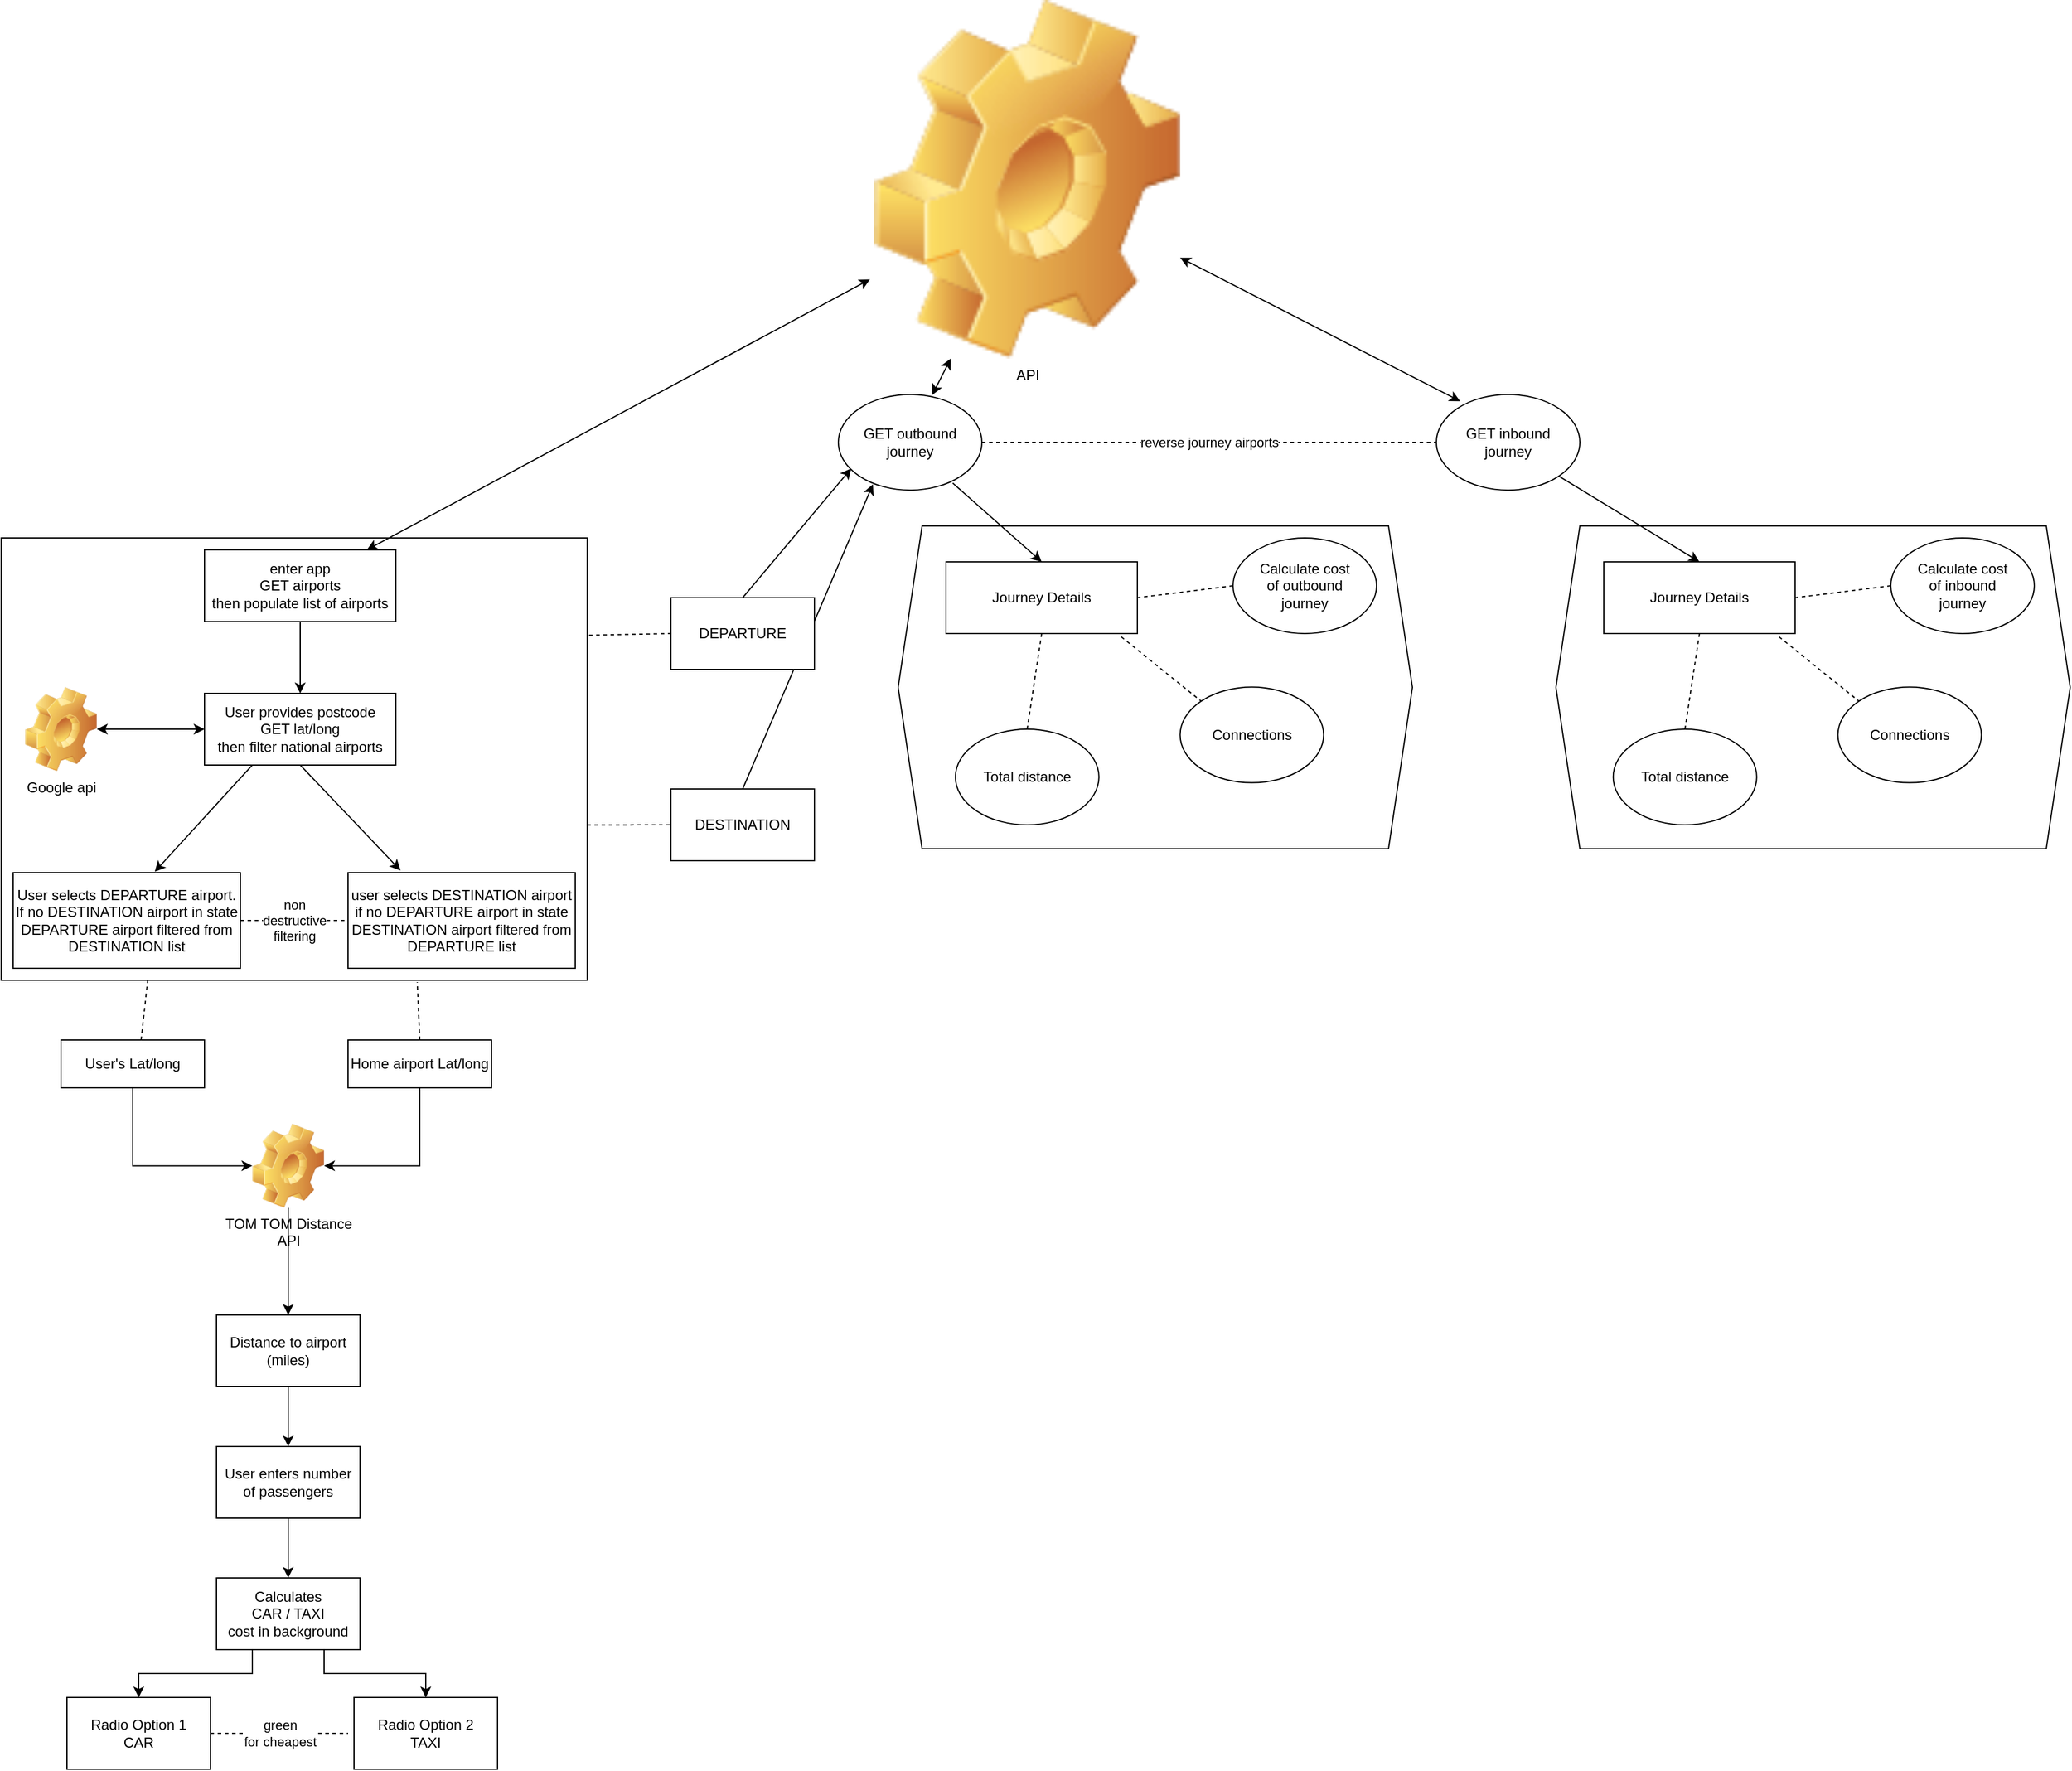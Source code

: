 <mxfile>
    <diagram id="Yh6zd7z00CnODI3mVesU" name="Page-1">
        <mxGraphModel dx="659" dy="1537" grid="1" gridSize="10" guides="1" tooltips="1" connect="1" arrows="1" fold="1" page="1" pageScale="1" pageWidth="1920" pageHeight="1200" math="0" shadow="0">
            <root>
                <mxCell id="0"/>
                <mxCell id="1" parent="0"/>
                <mxCell id="Duz9NZ7eolLml3cjH5N_-71" value="" style="shape=hexagon;perimeter=hexagonPerimeter2;whiteSpace=wrap;html=1;fixedSize=1;" parent="1" vertex="1">
                    <mxGeometry x="860" y="-560" width="430" height="270" as="geometry"/>
                </mxCell>
                <mxCell id="Duz9NZ7eolLml3cjH5N_-52" value="" style="endArrow=classic;html=1;rounded=0;exitX=0.5;exitY=0;exitDx=0;exitDy=0;entryX=0.241;entryY=0.939;entryDx=0;entryDy=0;entryPerimeter=0;" parent="1" source="Duz9NZ7eolLml3cjH5N_-47" target="Duz9NZ7eolLml3cjH5N_-59" edge="1">
                    <mxGeometry width="50" height="50" relative="1" as="geometry">
                        <mxPoint x="930" y="-350" as="sourcePoint"/>
                        <mxPoint x="850" y="-590" as="targetPoint"/>
                    </mxGeometry>
                </mxCell>
                <mxCell id="Duz9NZ7eolLml3cjH5N_-18" value="" style="rounded=0;whiteSpace=wrap;html=1;" parent="1" vertex="1">
                    <mxGeometry x="110" y="-550" width="490" height="370" as="geometry"/>
                </mxCell>
                <mxCell id="Duz9NZ7eolLml3cjH5N_-1" value="enter app&lt;br&gt;GET airports&lt;br&gt;then populate list of airports" style="rounded=0;whiteSpace=wrap;html=1;" parent="1" vertex="1">
                    <mxGeometry x="280" y="-540" width="160" height="60" as="geometry"/>
                </mxCell>
                <mxCell id="Duz9NZ7eolLml3cjH5N_-2" value="API" style="shape=image;html=1;verticalLabelPosition=bottom;verticalAlign=top;imageAspect=1;aspect=fixed;image=img/clipart/Gear_128x128.png" parent="1" vertex="1">
                    <mxGeometry x="840" y="-1000" width="255.75" height="300" as="geometry"/>
                </mxCell>
                <mxCell id="Duz9NZ7eolLml3cjH5N_-5" value="User provides postcode&lt;br&gt;GET lat/long&lt;br&gt;then filter national airports" style="rounded=0;whiteSpace=wrap;html=1;" parent="1" vertex="1">
                    <mxGeometry x="280" y="-420" width="160" height="60" as="geometry"/>
                </mxCell>
                <mxCell id="Duz9NZ7eolLml3cjH5N_-6" value="Google api" style="shape=image;html=1;verticalLabelPosition=bottom;verticalAlign=top;imageAspect=1;aspect=fixed;image=img/clipart/Gear_128x128.png" parent="1" vertex="1">
                    <mxGeometry x="130" y="-425.19" width="60" height="70.38" as="geometry"/>
                </mxCell>
                <mxCell id="Duz9NZ7eolLml3cjH5N_-8" value="" style="endArrow=classic;startArrow=classic;html=1;rounded=0;exitX=1;exitY=0.5;exitDx=0;exitDy=0;" parent="1" source="Duz9NZ7eolLml3cjH5N_-6" edge="1">
                    <mxGeometry width="50" height="50" relative="1" as="geometry">
                        <mxPoint x="200" y="-359.62" as="sourcePoint"/>
                        <mxPoint x="280" y="-390" as="targetPoint"/>
                    </mxGeometry>
                </mxCell>
                <mxCell id="Duz9NZ7eolLml3cjH5N_-9" value="" style="endArrow=classic;startArrow=classic;html=1;rounded=0;entryX=-0.014;entryY=0.779;entryDx=0;entryDy=0;entryPerimeter=0;" parent="1" source="Duz9NZ7eolLml3cjH5N_-1" target="Duz9NZ7eolLml3cjH5N_-2" edge="1">
                    <mxGeometry width="50" height="50" relative="1" as="geometry">
                        <mxPoint x="440" y="-540" as="sourcePoint"/>
                        <mxPoint x="490" y="-590" as="targetPoint"/>
                    </mxGeometry>
                </mxCell>
                <mxCell id="Duz9NZ7eolLml3cjH5N_-10" value="" style="endArrow=classic;html=1;rounded=0;entryX=0.5;entryY=0;entryDx=0;entryDy=0;exitX=0.5;exitY=1;exitDx=0;exitDy=0;" parent="1" source="Duz9NZ7eolLml3cjH5N_-1" target="Duz9NZ7eolLml3cjH5N_-5" edge="1">
                    <mxGeometry width="50" height="50" relative="1" as="geometry">
                        <mxPoint x="380" y="-475.19" as="sourcePoint"/>
                        <mxPoint x="330" y="-425.19" as="targetPoint"/>
                    </mxGeometry>
                </mxCell>
                <mxCell id="Duz9NZ7eolLml3cjH5N_-11" value="User selects DEPARTURE airport. &lt;br&gt;If no DESTINATION airport in state&lt;br&gt;DEPARTURE airport filtered from DESTINATION list" style="rounded=0;whiteSpace=wrap;html=1;" parent="1" vertex="1">
                    <mxGeometry x="120" y="-270" width="190" height="80" as="geometry"/>
                </mxCell>
                <mxCell id="Duz9NZ7eolLml3cjH5N_-12" value="user selects DESTINATION airport&lt;br&gt;if no DEPARTURE airport in state&lt;br&gt;DESTINATION airport filtered from DEPARTURE list" style="rounded=0;whiteSpace=wrap;html=1;" parent="1" vertex="1">
                    <mxGeometry x="400" y="-270" width="190" height="80" as="geometry"/>
                </mxCell>
                <mxCell id="Duz9NZ7eolLml3cjH5N_-13" value="" style="endArrow=classic;html=1;rounded=0;entryX=0.623;entryY=-0.009;entryDx=0;entryDy=0;entryPerimeter=0;" parent="1" target="Duz9NZ7eolLml3cjH5N_-11" edge="1">
                    <mxGeometry width="50" height="50" relative="1" as="geometry">
                        <mxPoint x="320" y="-360" as="sourcePoint"/>
                        <mxPoint x="270" y="-310" as="targetPoint"/>
                    </mxGeometry>
                </mxCell>
                <mxCell id="Duz9NZ7eolLml3cjH5N_-14" value="" style="endArrow=classic;html=1;rounded=0;exitX=0.5;exitY=1;exitDx=0;exitDy=0;entryX=0.231;entryY=-0.023;entryDx=0;entryDy=0;entryPerimeter=0;" parent="1" source="Duz9NZ7eolLml3cjH5N_-5" target="Duz9NZ7eolLml3cjH5N_-12" edge="1">
                    <mxGeometry width="50" height="50" relative="1" as="geometry">
                        <mxPoint x="420" y="-330" as="sourcePoint"/>
                        <mxPoint x="370" y="-280" as="targetPoint"/>
                    </mxGeometry>
                </mxCell>
                <mxCell id="Duz9NZ7eolLml3cjH5N_-15" value="non&lt;br&gt;destructive&lt;br&gt;filtering" style="endArrow=none;dashed=1;html=1;rounded=0;entryX=0;entryY=0.5;entryDx=0;entryDy=0;exitX=1;exitY=0.5;exitDx=0;exitDy=0;" parent="1" source="Duz9NZ7eolLml3cjH5N_-11" target="Duz9NZ7eolLml3cjH5N_-12" edge="1">
                    <mxGeometry width="50" height="50" relative="1" as="geometry">
                        <mxPoint x="310" y="-190" as="sourcePoint"/>
                        <mxPoint x="360" y="-240" as="targetPoint"/>
                    </mxGeometry>
                </mxCell>
                <mxCell id="Duz9NZ7eolLml3cjH5N_-30" style="edgeStyle=orthogonalEdgeStyle;rounded=0;orthogonalLoop=1;jettySize=auto;html=1;exitX=0.5;exitY=1;exitDx=0;exitDy=0;" parent="1" source="Duz9NZ7eolLml3cjH5N_-19" edge="1">
                    <mxGeometry relative="1" as="geometry">
                        <mxPoint x="350" y="100" as="targetPoint"/>
                    </mxGeometry>
                </mxCell>
                <mxCell id="Duz9NZ7eolLml3cjH5N_-19" value="TOM TOM Distance&lt;br&gt;API" style="shape=image;html=1;verticalLabelPosition=bottom;verticalAlign=top;imageAspect=1;aspect=fixed;image=img/clipart/Gear_128x128.png" parent="1" vertex="1">
                    <mxGeometry x="320" y="-60" width="60" height="70.38" as="geometry"/>
                </mxCell>
                <mxCell id="Duz9NZ7eolLml3cjH5N_-29" style="edgeStyle=orthogonalEdgeStyle;rounded=0;orthogonalLoop=1;jettySize=auto;html=1;exitX=0.5;exitY=1;exitDx=0;exitDy=0;entryX=0;entryY=0.5;entryDx=0;entryDy=0;" parent="1" source="Duz9NZ7eolLml3cjH5N_-21" target="Duz9NZ7eolLml3cjH5N_-19" edge="1">
                    <mxGeometry relative="1" as="geometry"/>
                </mxCell>
                <mxCell id="Duz9NZ7eolLml3cjH5N_-21" value="User's Lat/long" style="rounded=0;whiteSpace=wrap;html=1;" parent="1" vertex="1">
                    <mxGeometry x="160" y="-130" width="120" height="40" as="geometry"/>
                </mxCell>
                <mxCell id="Duz9NZ7eolLml3cjH5N_-28" style="edgeStyle=orthogonalEdgeStyle;rounded=0;orthogonalLoop=1;jettySize=auto;html=1;exitX=0.5;exitY=1;exitDx=0;exitDy=0;entryX=1;entryY=0.5;entryDx=0;entryDy=0;" parent="1" source="Duz9NZ7eolLml3cjH5N_-22" target="Duz9NZ7eolLml3cjH5N_-19" edge="1">
                    <mxGeometry relative="1" as="geometry"/>
                </mxCell>
                <mxCell id="Duz9NZ7eolLml3cjH5N_-22" value="Home airport Lat/long" style="rounded=0;whiteSpace=wrap;html=1;" parent="1" vertex="1">
                    <mxGeometry x="400" y="-130" width="120" height="40" as="geometry"/>
                </mxCell>
                <mxCell id="Duz9NZ7eolLml3cjH5N_-25" value="" style="endArrow=none;dashed=1;html=1;rounded=0;entryX=0.25;entryY=1;entryDx=0;entryDy=0;" parent="1" target="Duz9NZ7eolLml3cjH5N_-18" edge="1">
                    <mxGeometry width="50" height="50" relative="1" as="geometry">
                        <mxPoint x="227" y="-130" as="sourcePoint"/>
                        <mxPoint x="270" y="-10" as="targetPoint"/>
                    </mxGeometry>
                </mxCell>
                <mxCell id="Duz9NZ7eolLml3cjH5N_-26" value="" style="endArrow=none;dashed=1;html=1;rounded=0;entryX=0.71;entryY=1.004;entryDx=0;entryDy=0;exitX=0.5;exitY=0;exitDx=0;exitDy=0;entryPerimeter=0;" parent="1" source="Duz9NZ7eolLml3cjH5N_-22" target="Duz9NZ7eolLml3cjH5N_-18" edge="1">
                    <mxGeometry width="50" height="50" relative="1" as="geometry">
                        <mxPoint x="430" y="-140" as="sourcePoint"/>
                        <mxPoint x="410" y="-150" as="targetPoint"/>
                    </mxGeometry>
                </mxCell>
                <mxCell id="Duz9NZ7eolLml3cjH5N_-33" style="edgeStyle=orthogonalEdgeStyle;rounded=0;orthogonalLoop=1;jettySize=auto;html=1;exitX=0.5;exitY=1;exitDx=0;exitDy=0;entryX=0.5;entryY=0;entryDx=0;entryDy=0;" parent="1" source="Duz9NZ7eolLml3cjH5N_-31" target="Duz9NZ7eolLml3cjH5N_-32" edge="1">
                    <mxGeometry relative="1" as="geometry"/>
                </mxCell>
                <mxCell id="Duz9NZ7eolLml3cjH5N_-31" value="Distance to airport&lt;br&gt;(miles)" style="rounded=0;whiteSpace=wrap;html=1;" parent="1" vertex="1">
                    <mxGeometry x="290" y="100" width="120" height="60" as="geometry"/>
                </mxCell>
                <mxCell id="Duz9NZ7eolLml3cjH5N_-38" style="edgeStyle=orthogonalEdgeStyle;rounded=0;orthogonalLoop=1;jettySize=auto;html=1;exitX=0.5;exitY=1;exitDx=0;exitDy=0;entryX=0.5;entryY=0;entryDx=0;entryDy=0;" parent="1" source="Duz9NZ7eolLml3cjH5N_-32" target="Duz9NZ7eolLml3cjH5N_-36" edge="1">
                    <mxGeometry relative="1" as="geometry"/>
                </mxCell>
                <mxCell id="Duz9NZ7eolLml3cjH5N_-32" value="User enters number of passengers" style="rounded=0;whiteSpace=wrap;html=1;" parent="1" vertex="1">
                    <mxGeometry x="290" y="210" width="120" height="60" as="geometry"/>
                </mxCell>
                <mxCell id="Duz9NZ7eolLml3cjH5N_-34" value="Radio Option 1&lt;br&gt;CAR" style="rounded=0;whiteSpace=wrap;html=1;" parent="1" vertex="1">
                    <mxGeometry x="165" y="420" width="120" height="60" as="geometry"/>
                </mxCell>
                <mxCell id="Duz9NZ7eolLml3cjH5N_-35" value="Radio Option 2&lt;br&gt;TAXI" style="rounded=0;whiteSpace=wrap;html=1;" parent="1" vertex="1">
                    <mxGeometry x="405" y="420" width="120" height="60" as="geometry"/>
                </mxCell>
                <mxCell id="Duz9NZ7eolLml3cjH5N_-39" style="edgeStyle=orthogonalEdgeStyle;rounded=0;orthogonalLoop=1;jettySize=auto;html=1;exitX=0.25;exitY=1;exitDx=0;exitDy=0;" parent="1" source="Duz9NZ7eolLml3cjH5N_-36" target="Duz9NZ7eolLml3cjH5N_-34" edge="1">
                    <mxGeometry relative="1" as="geometry"/>
                </mxCell>
                <mxCell id="Duz9NZ7eolLml3cjH5N_-40" style="edgeStyle=orthogonalEdgeStyle;rounded=0;orthogonalLoop=1;jettySize=auto;html=1;exitX=0.75;exitY=1;exitDx=0;exitDy=0;entryX=0.5;entryY=0;entryDx=0;entryDy=0;" parent="1" source="Duz9NZ7eolLml3cjH5N_-36" target="Duz9NZ7eolLml3cjH5N_-35" edge="1">
                    <mxGeometry relative="1" as="geometry"/>
                </mxCell>
                <mxCell id="Duz9NZ7eolLml3cjH5N_-36" value="Calculates&lt;br&gt;CAR / TAXI&lt;br&gt;cost in background" style="rounded=0;whiteSpace=wrap;html=1;" parent="1" vertex="1">
                    <mxGeometry x="290" y="320" width="120" height="60" as="geometry"/>
                </mxCell>
                <mxCell id="Duz9NZ7eolLml3cjH5N_-41" value="green&lt;br&gt;for cheapest" style="endArrow=none;dashed=1;html=1;rounded=0;exitX=1;exitY=0.5;exitDx=0;exitDy=0;" parent="1" source="Duz9NZ7eolLml3cjH5N_-34" edge="1">
                    <mxGeometry width="50" height="50" relative="1" as="geometry">
                        <mxPoint x="325" y="475" as="sourcePoint"/>
                        <mxPoint x="400" y="450" as="targetPoint"/>
                    </mxGeometry>
                </mxCell>
                <mxCell id="Duz9NZ7eolLml3cjH5N_-46" value="DEPARTURE&lt;span style=&quot;color: rgba(0, 0, 0, 0); font-family: monospace; font-size: 0px; text-align: start;&quot;&gt;%3CmxGraphModel%3E%3Croot%3E%3CmxCell%20id%3D%220%22%2F%3E%3CmxCell%20id%3D%221%22%20parent%3D%220%22%2F%3E%3CmxCell%20id%3D%222%22%20value%3D%22%22%20style%3D%22rounded%3D0%3BwhiteSpace%3Dwrap%3Bhtml%3D1%3B%22%20vertex%3D%221%22%20parent%3D%221%22%3E%3CmxGeometry%20y%3D%22180%22%20width%3D%22470%22%20height%3D%22370%22%20as%3D%22geometry%22%2F%3E%3C%2FmxCell%3E%3C%2Froot%3E%3C%2FmxGraphModel%3E&lt;/span&gt;" style="rounded=0;whiteSpace=wrap;html=1;" parent="1" vertex="1">
                    <mxGeometry x="670" y="-500" width="120" height="60" as="geometry"/>
                </mxCell>
                <mxCell id="Duz9NZ7eolLml3cjH5N_-47" value="DESTINATION" style="rounded=0;whiteSpace=wrap;html=1;" parent="1" vertex="1">
                    <mxGeometry x="670" y="-340" width="120" height="60" as="geometry"/>
                </mxCell>
                <mxCell id="Duz9NZ7eolLml3cjH5N_-48" value="" style="endArrow=none;dashed=1;html=1;rounded=0;exitX=1.003;exitY=0.22;exitDx=0;exitDy=0;exitPerimeter=0;entryX=0;entryY=0.5;entryDx=0;entryDy=0;" parent="1" source="Duz9NZ7eolLml3cjH5N_-18" target="Duz9NZ7eolLml3cjH5N_-46" edge="1">
                    <mxGeometry width="50" height="50" relative="1" as="geometry">
                        <mxPoint x="620" y="-420" as="sourcePoint"/>
                        <mxPoint x="670" y="-470" as="targetPoint"/>
                    </mxGeometry>
                </mxCell>
                <mxCell id="Duz9NZ7eolLml3cjH5N_-49" value="" style="endArrow=none;dashed=1;html=1;rounded=0;exitX=1;exitY=0.649;exitDx=0;exitDy=0;exitPerimeter=0;entryX=0;entryY=0.5;entryDx=0;entryDy=0;" parent="1" source="Duz9NZ7eolLml3cjH5N_-18" target="Duz9NZ7eolLml3cjH5N_-47" edge="1">
                    <mxGeometry width="50" height="50" relative="1" as="geometry">
                        <mxPoint x="630" y="-360" as="sourcePoint"/>
                        <mxPoint x="650" y="-320" as="targetPoint"/>
                    </mxGeometry>
                </mxCell>
                <mxCell id="Duz9NZ7eolLml3cjH5N_-53" value="" style="endArrow=classic;html=1;rounded=0;exitX=0.5;exitY=0;exitDx=0;exitDy=0;entryX=0.09;entryY=0.773;entryDx=0;entryDy=0;entryPerimeter=0;" parent="1" source="Duz9NZ7eolLml3cjH5N_-46" target="Duz9NZ7eolLml3cjH5N_-59" edge="1">
                    <mxGeometry width="50" height="50" relative="1" as="geometry">
                        <mxPoint x="930" y="-350" as="sourcePoint"/>
                        <mxPoint x="830" y="-640" as="targetPoint"/>
                    </mxGeometry>
                </mxCell>
                <mxCell id="Duz9NZ7eolLml3cjH5N_-56" value="Journey Details" style="rounded=0;whiteSpace=wrap;html=1;" parent="1" vertex="1">
                    <mxGeometry x="900" y="-530" width="160" height="60" as="geometry"/>
                </mxCell>
                <mxCell id="Duz9NZ7eolLml3cjH5N_-57" value="" style="endArrow=classic;html=1;rounded=0;entryX=0.5;entryY=0;entryDx=0;entryDy=0;exitX=0.797;exitY=0.927;exitDx=0;exitDy=0;exitPerimeter=0;" parent="1" source="Duz9NZ7eolLml3cjH5N_-59" target="Duz9NZ7eolLml3cjH5N_-56" edge="1">
                    <mxGeometry width="50" height="50" relative="1" as="geometry">
                        <mxPoint x="930" y="-600" as="sourcePoint"/>
                        <mxPoint x="910" y="-550" as="targetPoint"/>
                    </mxGeometry>
                </mxCell>
                <mxCell id="Duz9NZ7eolLml3cjH5N_-59" value="GET outbound&lt;br&gt;journey" style="ellipse;whiteSpace=wrap;html=1;" parent="1" vertex="1">
                    <mxGeometry x="810" y="-670" width="120" height="80" as="geometry"/>
                </mxCell>
                <mxCell id="Duz9NZ7eolLml3cjH5N_-61" value="" style="endArrow=classic;startArrow=classic;html=1;rounded=0;entryX=0.25;entryY=1;entryDx=0;entryDy=0;exitX=0.654;exitY=0.005;exitDx=0;exitDy=0;exitPerimeter=0;" parent="1" source="Duz9NZ7eolLml3cjH5N_-59" target="Duz9NZ7eolLml3cjH5N_-2" edge="1">
                    <mxGeometry width="50" height="50" relative="1" as="geometry">
                        <mxPoint x="720" y="-630" as="sourcePoint"/>
                        <mxPoint x="770" y="-680" as="targetPoint"/>
                    </mxGeometry>
                </mxCell>
                <mxCell id="Duz9NZ7eolLml3cjH5N_-62" value="Total distance" style="ellipse;whiteSpace=wrap;html=1;" parent="1" vertex="1">
                    <mxGeometry x="907.88" y="-390" width="120" height="80" as="geometry"/>
                </mxCell>
                <mxCell id="Duz9NZ7eolLml3cjH5N_-63" value="" style="endArrow=none;dashed=1;html=1;rounded=0;entryX=0;entryY=0;entryDx=0;entryDy=0;exitX=0.916;exitY=1.046;exitDx=0;exitDy=0;exitPerimeter=0;" parent="1" source="Duz9NZ7eolLml3cjH5N_-56" target="Duz9NZ7eolLml3cjH5N_-65" edge="1">
                    <mxGeometry width="50" height="50" relative="1" as="geometry">
                        <mxPoint x="1060" y="-445" as="sourcePoint"/>
                        <mxPoint x="1110" y="-495" as="targetPoint"/>
                    </mxGeometry>
                </mxCell>
                <mxCell id="Duz9NZ7eolLml3cjH5N_-64" value="" style="endArrow=none;dashed=1;html=1;rounded=0;entryX=0.5;entryY=1;entryDx=0;entryDy=0;exitX=0.5;exitY=0;exitDx=0;exitDy=0;" parent="1" source="Duz9NZ7eolLml3cjH5N_-62" target="Duz9NZ7eolLml3cjH5N_-56" edge="1">
                    <mxGeometry width="50" height="50" relative="1" as="geometry">
                        <mxPoint x="935" y="-430" as="sourcePoint"/>
                        <mxPoint x="985" y="-480" as="targetPoint"/>
                    </mxGeometry>
                </mxCell>
                <mxCell id="Duz9NZ7eolLml3cjH5N_-65" value="Connections" style="ellipse;whiteSpace=wrap;html=1;" parent="1" vertex="1">
                    <mxGeometry x="1095.75" y="-425.19" width="120" height="80" as="geometry"/>
                </mxCell>
                <mxCell id="Duz9NZ7eolLml3cjH5N_-67" value="Calculate cost&lt;br&gt;of outbound&lt;br&gt;journey" style="ellipse;whiteSpace=wrap;html=1;" parent="1" vertex="1">
                    <mxGeometry x="1140" y="-550" width="120" height="80" as="geometry"/>
                </mxCell>
                <mxCell id="Duz9NZ7eolLml3cjH5N_-68" value="" style="endArrow=none;dashed=1;html=1;rounded=0;entryX=1;entryY=0.5;entryDx=0;entryDy=0;exitX=0;exitY=0.5;exitDx=0;exitDy=0;" parent="1" source="Duz9NZ7eolLml3cjH5N_-67" target="Duz9NZ7eolLml3cjH5N_-56" edge="1">
                    <mxGeometry width="50" height="50" relative="1" as="geometry">
                        <mxPoint x="977.88" y="-380" as="sourcePoint"/>
                        <mxPoint x="980" y="-480" as="targetPoint"/>
                    </mxGeometry>
                </mxCell>
                <mxCell id="Duz9NZ7eolLml3cjH5N_-72" value="GET inbound&lt;br&gt;journey" style="ellipse;whiteSpace=wrap;html=1;" parent="1" vertex="1">
                    <mxGeometry x="1310" y="-670" width="120" height="80" as="geometry"/>
                </mxCell>
                <mxCell id="Duz9NZ7eolLml3cjH5N_-73" value="reverse journey airports" style="endArrow=none;dashed=1;html=1;rounded=0;entryX=0;entryY=0.5;entryDx=0;entryDy=0;exitX=1;exitY=0.5;exitDx=0;exitDy=0;" parent="1" source="Duz9NZ7eolLml3cjH5N_-59" target="Duz9NZ7eolLml3cjH5N_-72" edge="1">
                    <mxGeometry width="50" height="50" relative="1" as="geometry">
                        <mxPoint x="1070" y="-520" as="sourcePoint"/>
                        <mxPoint x="1120" y="-570" as="targetPoint"/>
                    </mxGeometry>
                </mxCell>
                <mxCell id="Duz9NZ7eolLml3cjH5N_-74" value="" style="endArrow=classic;startArrow=classic;html=1;rounded=0;entryX=0.166;entryY=0.07;entryDx=0;entryDy=0;entryPerimeter=0;" parent="1" source="Duz9NZ7eolLml3cjH5N_-2" target="Duz9NZ7eolLml3cjH5N_-72" edge="1">
                    <mxGeometry width="50" height="50" relative="1" as="geometry">
                        <mxPoint x="1170" y="-520" as="sourcePoint"/>
                        <mxPoint x="1220" y="-570" as="targetPoint"/>
                    </mxGeometry>
                </mxCell>
                <mxCell id="Duz9NZ7eolLml3cjH5N_-83" value="" style="shape=hexagon;perimeter=hexagonPerimeter2;whiteSpace=wrap;html=1;fixedSize=1;" parent="1" vertex="1">
                    <mxGeometry x="1410" y="-560" width="430" height="270" as="geometry"/>
                </mxCell>
                <mxCell id="Duz9NZ7eolLml3cjH5N_-84" value="Journey Details" style="rounded=0;whiteSpace=wrap;html=1;" parent="1" vertex="1">
                    <mxGeometry x="1450" y="-530" width="160" height="60" as="geometry"/>
                </mxCell>
                <mxCell id="Duz9NZ7eolLml3cjH5N_-85" value="Total distance" style="ellipse;whiteSpace=wrap;html=1;" parent="1" vertex="1">
                    <mxGeometry x="1457.88" y="-390" width="120" height="80" as="geometry"/>
                </mxCell>
                <mxCell id="Duz9NZ7eolLml3cjH5N_-86" value="" style="endArrow=none;dashed=1;html=1;rounded=0;entryX=0;entryY=0;entryDx=0;entryDy=0;exitX=0.916;exitY=1.046;exitDx=0;exitDy=0;exitPerimeter=0;" parent="1" source="Duz9NZ7eolLml3cjH5N_-84" target="Duz9NZ7eolLml3cjH5N_-88" edge="1">
                    <mxGeometry width="50" height="50" relative="1" as="geometry">
                        <mxPoint x="1610" y="-445" as="sourcePoint"/>
                        <mxPoint x="1660" y="-495" as="targetPoint"/>
                    </mxGeometry>
                </mxCell>
                <mxCell id="Duz9NZ7eolLml3cjH5N_-87" value="" style="endArrow=none;dashed=1;html=1;rounded=0;entryX=0.5;entryY=1;entryDx=0;entryDy=0;exitX=0.5;exitY=0;exitDx=0;exitDy=0;" parent="1" source="Duz9NZ7eolLml3cjH5N_-85" target="Duz9NZ7eolLml3cjH5N_-84" edge="1">
                    <mxGeometry width="50" height="50" relative="1" as="geometry">
                        <mxPoint x="1485" y="-430" as="sourcePoint"/>
                        <mxPoint x="1535" y="-480" as="targetPoint"/>
                    </mxGeometry>
                </mxCell>
                <mxCell id="Duz9NZ7eolLml3cjH5N_-88" value="Connections" style="ellipse;whiteSpace=wrap;html=1;" parent="1" vertex="1">
                    <mxGeometry x="1645.75" y="-425.19" width="120" height="80" as="geometry"/>
                </mxCell>
                <mxCell id="Duz9NZ7eolLml3cjH5N_-89" value="Calculate cost&lt;br&gt;of inbound&lt;br&gt;journey" style="ellipse;whiteSpace=wrap;html=1;" parent="1" vertex="1">
                    <mxGeometry x="1690" y="-550" width="120" height="80" as="geometry"/>
                </mxCell>
                <mxCell id="Duz9NZ7eolLml3cjH5N_-90" value="" style="endArrow=none;dashed=1;html=1;rounded=0;entryX=1;entryY=0.5;entryDx=0;entryDy=0;exitX=0;exitY=0.5;exitDx=0;exitDy=0;" parent="1" source="Duz9NZ7eolLml3cjH5N_-89" target="Duz9NZ7eolLml3cjH5N_-84" edge="1">
                    <mxGeometry width="50" height="50" relative="1" as="geometry">
                        <mxPoint x="1527.88" y="-380" as="sourcePoint"/>
                        <mxPoint x="1530" y="-480" as="targetPoint"/>
                    </mxGeometry>
                </mxCell>
                <mxCell id="Duz9NZ7eolLml3cjH5N_-91" value="" style="endArrow=classic;html=1;rounded=0;exitX=1;exitY=1;exitDx=0;exitDy=0;entryX=0.5;entryY=0;entryDx=0;entryDy=0;" parent="1" source="Duz9NZ7eolLml3cjH5N_-72" target="Duz9NZ7eolLml3cjH5N_-84" edge="1">
                    <mxGeometry width="50" height="50" relative="1" as="geometry">
                        <mxPoint x="1250" y="-380" as="sourcePoint"/>
                        <mxPoint x="1300" y="-430" as="targetPoint"/>
                    </mxGeometry>
                </mxCell>
            </root>
        </mxGraphModel>
    </diagram>
</mxfile>